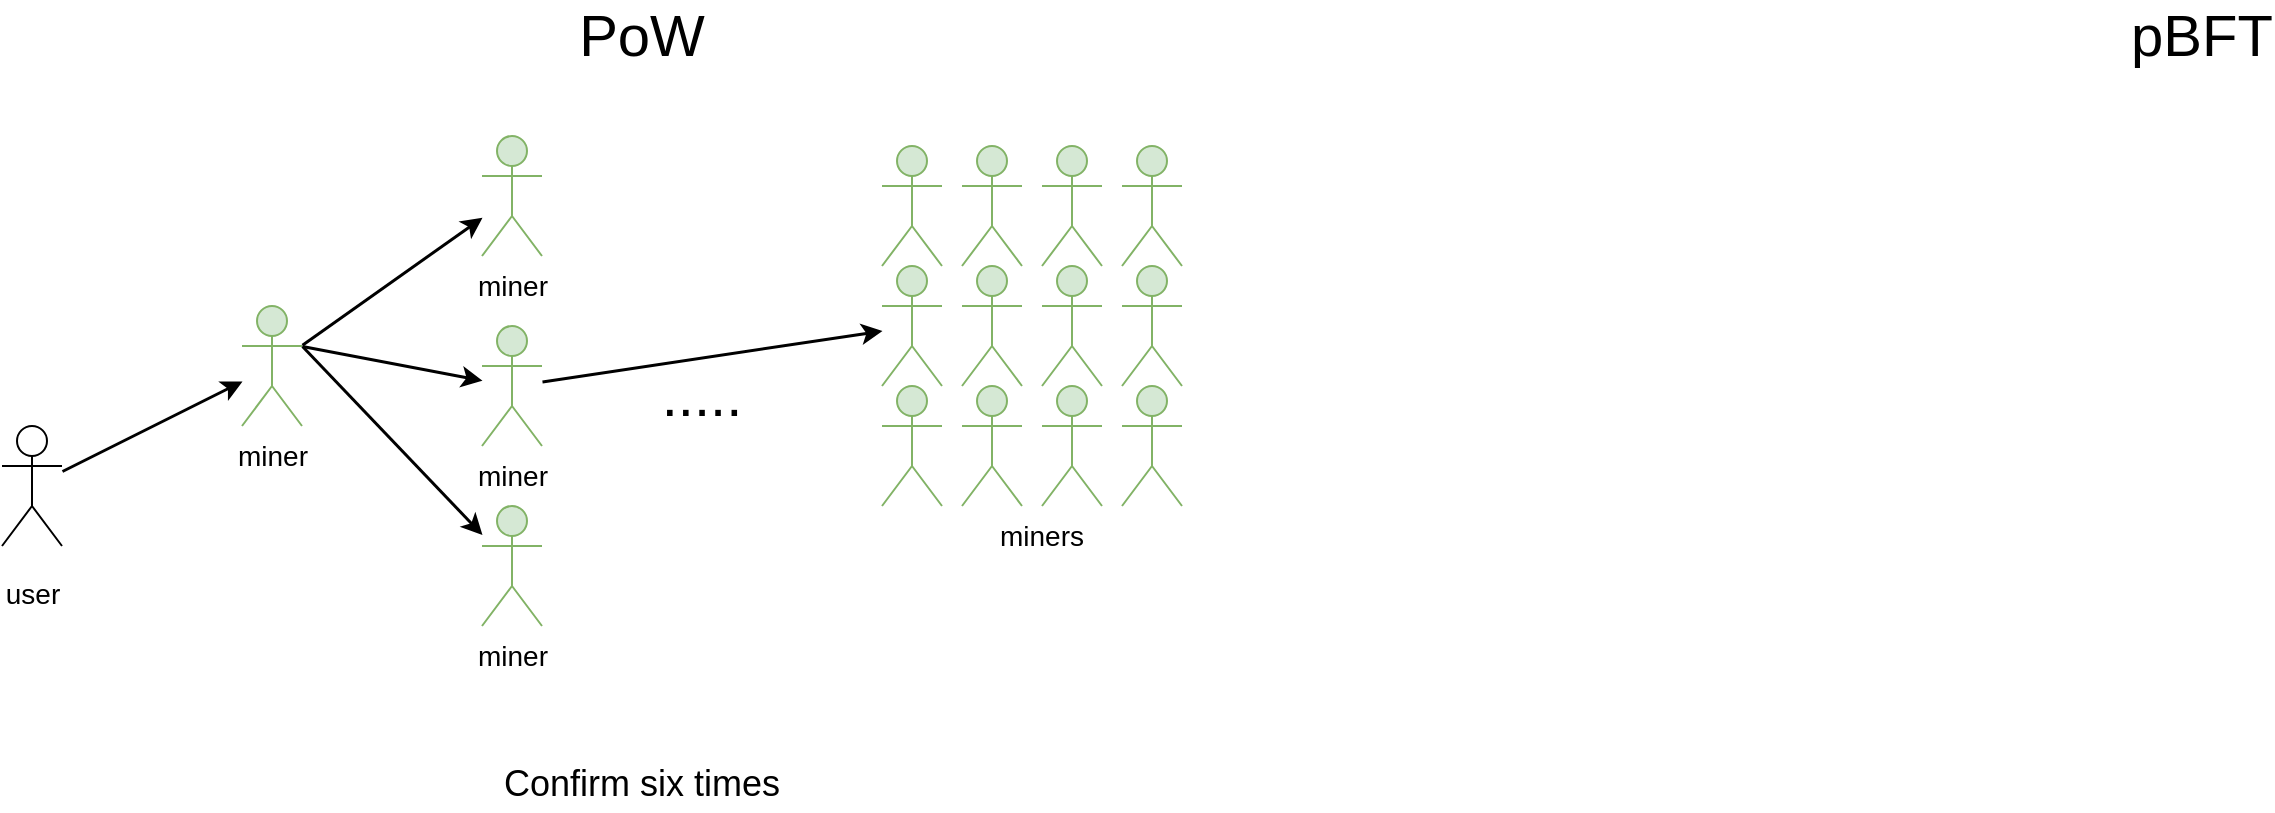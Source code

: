 <mxfile version="20.3.7" type="github">
  <diagram id="ilXa1vaEQAaimMjIyy_I" name="Page-1">
    <mxGraphModel dx="1868" dy="659" grid="1" gridSize="10" guides="1" tooltips="1" connect="1" arrows="1" fold="1" page="1" pageScale="1" pageWidth="850" pageHeight="1100" math="0" shadow="0">
      <root>
        <mxCell id="0" />
        <mxCell id="1" parent="0" />
        <mxCell id="8_nAU7fzenCUrAZ5edRp-3" value="&lt;font style=&quot;font-size: 14px;&quot;&gt;user&lt;/font&gt;" style="shape=umlActor;verticalLabelPosition=bottom;verticalAlign=top;html=1;outlineConnect=0;fontSize=24;" vertex="1" parent="1">
          <mxGeometry x="-290" y="340" width="30" height="60" as="geometry" />
        </mxCell>
        <mxCell id="8_nAU7fzenCUrAZ5edRp-4" value="miner" style="shape=umlActor;verticalLabelPosition=bottom;verticalAlign=top;html=1;outlineConnect=0;fontSize=14;fillColor=#d5e8d4;strokeColor=#82b366;" vertex="1" parent="1">
          <mxGeometry x="-170" y="280" width="30" height="60" as="geometry" />
        </mxCell>
        <mxCell id="8_nAU7fzenCUrAZ5edRp-6" value="miner" style="shape=umlActor;verticalLabelPosition=bottom;verticalAlign=top;html=1;outlineConnect=0;fontSize=14;fillColor=#d5e8d4;strokeColor=#82b366;" vertex="1" parent="1">
          <mxGeometry x="-50" y="380" width="30" height="60" as="geometry" />
        </mxCell>
        <mxCell id="8_nAU7fzenCUrAZ5edRp-7" value="miner" style="shape=umlActor;verticalLabelPosition=bottom;verticalAlign=top;html=1;outlineConnect=0;fontSize=14;fillColor=#d5e8d4;strokeColor=#82b366;" vertex="1" parent="1">
          <mxGeometry x="-50" y="195" width="30" height="60" as="geometry" />
        </mxCell>
        <mxCell id="8_nAU7fzenCUrAZ5edRp-8" value="miner" style="shape=umlActor;verticalLabelPosition=bottom;verticalAlign=top;html=1;outlineConnect=0;fontSize=14;fillColor=#d5e8d4;strokeColor=#82b366;" vertex="1" parent="1">
          <mxGeometry x="-50" y="290" width="30" height="60" as="geometry" />
        </mxCell>
        <mxCell id="8_nAU7fzenCUrAZ5edRp-9" value="" style="shape=umlActor;verticalLabelPosition=bottom;verticalAlign=top;html=1;outlineConnect=0;fontSize=14;fillColor=#d5e8d4;strokeColor=#82b366;" vertex="1" parent="1">
          <mxGeometry x="150" y="200" width="30" height="60" as="geometry" />
        </mxCell>
        <mxCell id="8_nAU7fzenCUrAZ5edRp-10" value="" style="shape=umlActor;verticalLabelPosition=bottom;verticalAlign=top;html=1;outlineConnect=0;fontSize=14;fillColor=#d5e8d4;strokeColor=#82b366;" vertex="1" parent="1">
          <mxGeometry x="190" y="200" width="30" height="60" as="geometry" />
        </mxCell>
        <mxCell id="8_nAU7fzenCUrAZ5edRp-11" value="" style="shape=umlActor;verticalLabelPosition=bottom;verticalAlign=top;html=1;outlineConnect=0;fontSize=14;fillColor=#d5e8d4;strokeColor=#82b366;" vertex="1" parent="1">
          <mxGeometry x="230" y="200" width="30" height="60" as="geometry" />
        </mxCell>
        <mxCell id="8_nAU7fzenCUrAZ5edRp-12" value="" style="shape=umlActor;verticalLabelPosition=bottom;verticalAlign=top;html=1;outlineConnect=0;fontSize=14;fillColor=#d5e8d4;strokeColor=#82b366;" vertex="1" parent="1">
          <mxGeometry x="150" y="260" width="30" height="60" as="geometry" />
        </mxCell>
        <mxCell id="8_nAU7fzenCUrAZ5edRp-13" value="" style="shape=umlActor;verticalLabelPosition=bottom;verticalAlign=top;html=1;outlineConnect=0;fontSize=14;fillColor=#d5e8d4;strokeColor=#82b366;" vertex="1" parent="1">
          <mxGeometry x="190" y="260" width="30" height="60" as="geometry" />
        </mxCell>
        <mxCell id="8_nAU7fzenCUrAZ5edRp-14" value="" style="shape=umlActor;verticalLabelPosition=bottom;verticalAlign=top;html=1;outlineConnect=0;fontSize=14;fillColor=#d5e8d4;strokeColor=#82b366;" vertex="1" parent="1">
          <mxGeometry x="230" y="260" width="30" height="60" as="geometry" />
        </mxCell>
        <mxCell id="8_nAU7fzenCUrAZ5edRp-15" value="" style="shape=umlActor;verticalLabelPosition=bottom;verticalAlign=top;html=1;outlineConnect=0;fontSize=14;fillColor=#d5e8d4;strokeColor=#82b366;" vertex="1" parent="1">
          <mxGeometry x="150" y="320" width="30" height="60" as="geometry" />
        </mxCell>
        <mxCell id="8_nAU7fzenCUrAZ5edRp-16" value="" style="shape=umlActor;verticalLabelPosition=bottom;verticalAlign=top;html=1;outlineConnect=0;fontSize=14;fillColor=#d5e8d4;strokeColor=#82b366;" vertex="1" parent="1">
          <mxGeometry x="190" y="320" width="30" height="60" as="geometry" />
        </mxCell>
        <mxCell id="8_nAU7fzenCUrAZ5edRp-17" value="" style="shape=umlActor;verticalLabelPosition=bottom;verticalAlign=top;html=1;outlineConnect=0;fontSize=14;fillColor=#d5e8d4;strokeColor=#82b366;" vertex="1" parent="1">
          <mxGeometry x="230" y="320" width="30" height="60" as="geometry" />
        </mxCell>
        <mxCell id="8_nAU7fzenCUrAZ5edRp-18" value="" style="shape=umlActor;verticalLabelPosition=bottom;verticalAlign=top;html=1;outlineConnect=0;fontSize=14;fillColor=#d5e8d4;strokeColor=#82b366;" vertex="1" parent="1">
          <mxGeometry x="270" y="200" width="30" height="60" as="geometry" />
        </mxCell>
        <mxCell id="8_nAU7fzenCUrAZ5edRp-19" value="" style="shape=umlActor;verticalLabelPosition=bottom;verticalAlign=top;html=1;outlineConnect=0;fontSize=14;fillColor=#d5e8d4;strokeColor=#82b366;" vertex="1" parent="1">
          <mxGeometry x="270" y="260" width="30" height="60" as="geometry" />
        </mxCell>
        <mxCell id="8_nAU7fzenCUrAZ5edRp-20" value="" style="shape=umlActor;verticalLabelPosition=bottom;verticalAlign=top;html=1;outlineConnect=0;fontSize=14;fillColor=#d5e8d4;strokeColor=#82b366;" vertex="1" parent="1">
          <mxGeometry x="270" y="320" width="30" height="60" as="geometry" />
        </mxCell>
        <mxCell id="8_nAU7fzenCUrAZ5edRp-21" value="miners" style="text;html=1;strokeColor=none;fillColor=none;align=center;verticalAlign=middle;whiteSpace=wrap;rounded=0;fontSize=14;" vertex="1" parent="1">
          <mxGeometry x="200" y="380" width="60" height="30" as="geometry" />
        </mxCell>
        <mxCell id="8_nAU7fzenCUrAZ5edRp-22" value="&lt;font style=&quot;font-size: 29px;&quot;&gt;.....&lt;/font&gt;" style="text;html=1;strokeColor=none;fillColor=none;align=center;verticalAlign=middle;whiteSpace=wrap;rounded=0;fontSize=14;" vertex="1" parent="1">
          <mxGeometry x="30" y="310" width="60" height="30" as="geometry" />
        </mxCell>
        <mxCell id="8_nAU7fzenCUrAZ5edRp-23" value="" style="endArrow=classic;html=1;rounded=0;fontSize=29;strokeWidth=1.5;" edge="1" parent="1" source="8_nAU7fzenCUrAZ5edRp-3" target="8_nAU7fzenCUrAZ5edRp-4">
          <mxGeometry width="50" height="50" relative="1" as="geometry">
            <mxPoint x="-240" y="380" as="sourcePoint" />
            <mxPoint x="-190" y="330" as="targetPoint" />
          </mxGeometry>
        </mxCell>
        <mxCell id="8_nAU7fzenCUrAZ5edRp-24" value="" style="endArrow=classic;html=1;rounded=0;fontSize=29;strokeWidth=1.5;" edge="1" parent="1" source="8_nAU7fzenCUrAZ5edRp-4" target="8_nAU7fzenCUrAZ5edRp-7">
          <mxGeometry width="50" height="50" relative="1" as="geometry">
            <mxPoint x="-250" y="372.5" as="sourcePoint" />
            <mxPoint x="-160" y="327.5" as="targetPoint" />
          </mxGeometry>
        </mxCell>
        <mxCell id="8_nAU7fzenCUrAZ5edRp-25" value="" style="endArrow=classic;html=1;rounded=0;fontSize=29;strokeWidth=1.5;" edge="1" parent="1" target="8_nAU7fzenCUrAZ5edRp-8">
          <mxGeometry width="50" height="50" relative="1" as="geometry">
            <mxPoint x="-140" y="300" as="sourcePoint" />
            <mxPoint x="-40" y="245.625" as="targetPoint" />
          </mxGeometry>
        </mxCell>
        <mxCell id="8_nAU7fzenCUrAZ5edRp-26" value="" style="endArrow=classic;html=1;rounded=0;fontSize=29;strokeWidth=1.5;exitX=1;exitY=0.333;exitDx=0;exitDy=0;exitPerimeter=0;" edge="1" parent="1" source="8_nAU7fzenCUrAZ5edRp-4" target="8_nAU7fzenCUrAZ5edRp-6">
          <mxGeometry width="50" height="50" relative="1" as="geometry">
            <mxPoint x="-130" y="310" as="sourcePoint" />
            <mxPoint x="-40" y="327.143" as="targetPoint" />
          </mxGeometry>
        </mxCell>
        <mxCell id="8_nAU7fzenCUrAZ5edRp-27" value="" style="endArrow=classic;html=1;rounded=0;fontSize=29;strokeWidth=1.5;" edge="1" parent="1" source="8_nAU7fzenCUrAZ5edRp-8" target="8_nAU7fzenCUrAZ5edRp-12">
          <mxGeometry width="50" height="50" relative="1" as="geometry">
            <mxPoint x="-130" y="310" as="sourcePoint" />
            <mxPoint x="-40" y="327.143" as="targetPoint" />
          </mxGeometry>
        </mxCell>
        <mxCell id="8_nAU7fzenCUrAZ5edRp-28" value="PoW" style="text;html=1;strokeColor=none;fillColor=none;align=center;verticalAlign=middle;whiteSpace=wrap;rounded=0;fontSize=29;" vertex="1" parent="1">
          <mxGeometry y="130" width="60" height="30" as="geometry" />
        </mxCell>
        <mxCell id="8_nAU7fzenCUrAZ5edRp-29" value="pBFT" style="text;html=1;strokeColor=none;fillColor=none;align=center;verticalAlign=middle;whiteSpace=wrap;rounded=0;fontSize=29;" vertex="1" parent="1">
          <mxGeometry x="780" y="130" width="60" height="30" as="geometry" />
        </mxCell>
        <mxCell id="8_nAU7fzenCUrAZ5edRp-30" value="&lt;font style=&quot;font-size: 18px;&quot;&gt;Confirm six times&lt;/font&gt;" style="text;html=1;strokeColor=none;fillColor=none;align=center;verticalAlign=middle;whiteSpace=wrap;rounded=0;fontSize=29;" vertex="1" parent="1">
          <mxGeometry x="-75" y="500" width="210" height="30" as="geometry" />
        </mxCell>
      </root>
    </mxGraphModel>
  </diagram>
</mxfile>
